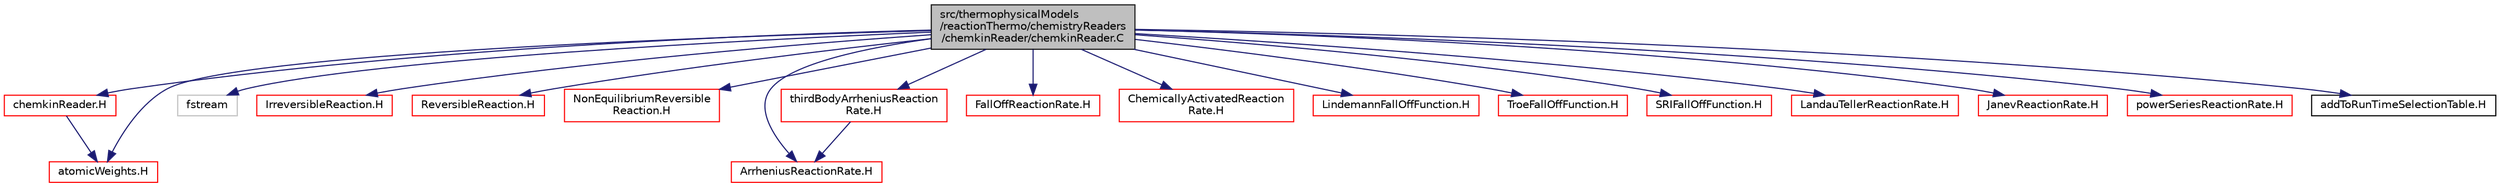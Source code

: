 digraph "src/thermophysicalModels/reactionThermo/chemistryReaders/chemkinReader/chemkinReader.C"
{
  bgcolor="transparent";
  edge [fontname="Helvetica",fontsize="10",labelfontname="Helvetica",labelfontsize="10"];
  node [fontname="Helvetica",fontsize="10",shape=record];
  Node1 [label="src/thermophysicalModels\l/reactionThermo/chemistryReaders\l/chemkinReader/chemkinReader.C",height=0.2,width=0.4,color="black", fillcolor="grey75", style="filled", fontcolor="black"];
  Node1 -> Node2 [color="midnightblue",fontsize="10",style="solid",fontname="Helvetica"];
  Node2 [label="chemkinReader.H",height=0.2,width=0.4,color="red",URL="$a10408.html"];
  Node2 -> Node3 [color="midnightblue",fontsize="10",style="solid",fontname="Helvetica"];
  Node3 [label="atomicWeights.H",height=0.2,width=0.4,color="red",URL="$a10505.html"];
  Node1 -> Node4 [color="midnightblue",fontsize="10",style="solid",fontname="Helvetica"];
  Node4 [label="fstream",height=0.2,width=0.4,color="grey75"];
  Node1 -> Node3 [color="midnightblue",fontsize="10",style="solid",fontname="Helvetica"];
  Node1 -> Node5 [color="midnightblue",fontsize="10",style="solid",fontname="Helvetica"];
  Node5 [label="IrreversibleReaction.H",height=0.2,width=0.4,color="red",URL="$a10560.html"];
  Node1 -> Node6 [color="midnightblue",fontsize="10",style="solid",fontname="Helvetica"];
  Node6 [label="ReversibleReaction.H",height=0.2,width=0.4,color="red",URL="$a10572.html"];
  Node1 -> Node7 [color="midnightblue",fontsize="10",style="solid",fontname="Helvetica"];
  Node7 [label="NonEquilibriumReversible\lReaction.H",height=0.2,width=0.4,color="red",URL="$a10565.html"];
  Node1 -> Node8 [color="midnightblue",fontsize="10",style="solid",fontname="Helvetica"];
  Node8 [label="ArrheniusReactionRate.H",height=0.2,width=0.4,color="red",URL="$a10533.html"];
  Node1 -> Node9 [color="midnightblue",fontsize="10",style="solid",fontname="Helvetica"];
  Node9 [label="thirdBodyArrheniusReaction\lRate.H",height=0.2,width=0.4,color="red",URL="$a10555.html"];
  Node9 -> Node8 [color="midnightblue",fontsize="10",style="solid",fontname="Helvetica"];
  Node1 -> Node10 [color="midnightblue",fontsize="10",style="solid",fontname="Helvetica"];
  Node10 [label="FallOffReactionRate.H",height=0.2,width=0.4,color="red",URL="$a10543.html"];
  Node1 -> Node11 [color="midnightblue",fontsize="10",style="solid",fontname="Helvetica"];
  Node11 [label="ChemicallyActivatedReaction\lRate.H",height=0.2,width=0.4,color="red",URL="$a10535.html"];
  Node1 -> Node12 [color="midnightblue",fontsize="10",style="solid",fontname="Helvetica"];
  Node12 [label="LindemannFallOffFunction.H",height=0.2,width=0.4,color="red",URL="$a10537.html"];
  Node1 -> Node13 [color="midnightblue",fontsize="10",style="solid",fontname="Helvetica"];
  Node13 [label="TroeFallOffFunction.H",height=0.2,width=0.4,color="red",URL="$a10541.html"];
  Node1 -> Node14 [color="midnightblue",fontsize="10",style="solid",fontname="Helvetica"];
  Node14 [label="SRIFallOffFunction.H",height=0.2,width=0.4,color="red",URL="$a10539.html"];
  Node1 -> Node15 [color="midnightblue",fontsize="10",style="solid",fontname="Helvetica"];
  Node15 [label="LandauTellerReactionRate.H",height=0.2,width=0.4,color="red",URL="$a10549.html"];
  Node1 -> Node16 [color="midnightblue",fontsize="10",style="solid",fontname="Helvetica"];
  Node16 [label="JanevReactionRate.H",height=0.2,width=0.4,color="red",URL="$a10547.html"];
  Node1 -> Node17 [color="midnightblue",fontsize="10",style="solid",fontname="Helvetica"];
  Node17 [label="powerSeriesReactionRate.H",height=0.2,width=0.4,color="red",URL="$a10553.html"];
  Node1 -> Node18 [color="midnightblue",fontsize="10",style="solid",fontname="Helvetica"];
  Node18 [label="addToRunTimeSelectionTable.H",height=0.2,width=0.4,color="black",URL="$a07966.html",tooltip="Macros for easy insertion into run-time selection tables. "];
}
